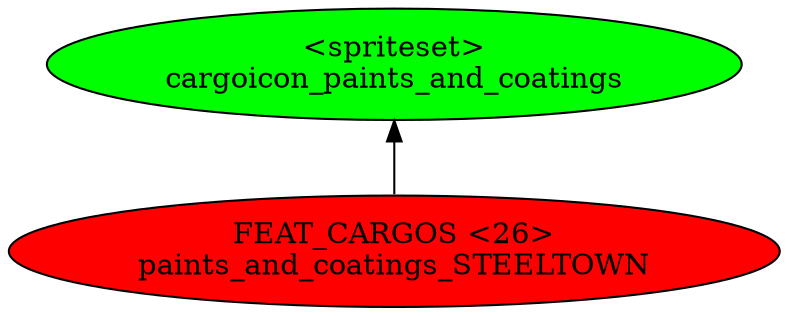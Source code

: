 digraph {
rankdir="BT"
cargoicon_paints_and_coatings [fillcolor=green style="filled" label="<spriteset>\ncargoicon_paints_and_coatings"]
paints_and_coatings_STEELTOWN [fillcolor=red style="filled" label="FEAT_CARGOS <26>\npaints_and_coatings_STEELTOWN"]
paints_and_coatings_STEELTOWN->cargoicon_paints_and_coatings
}
